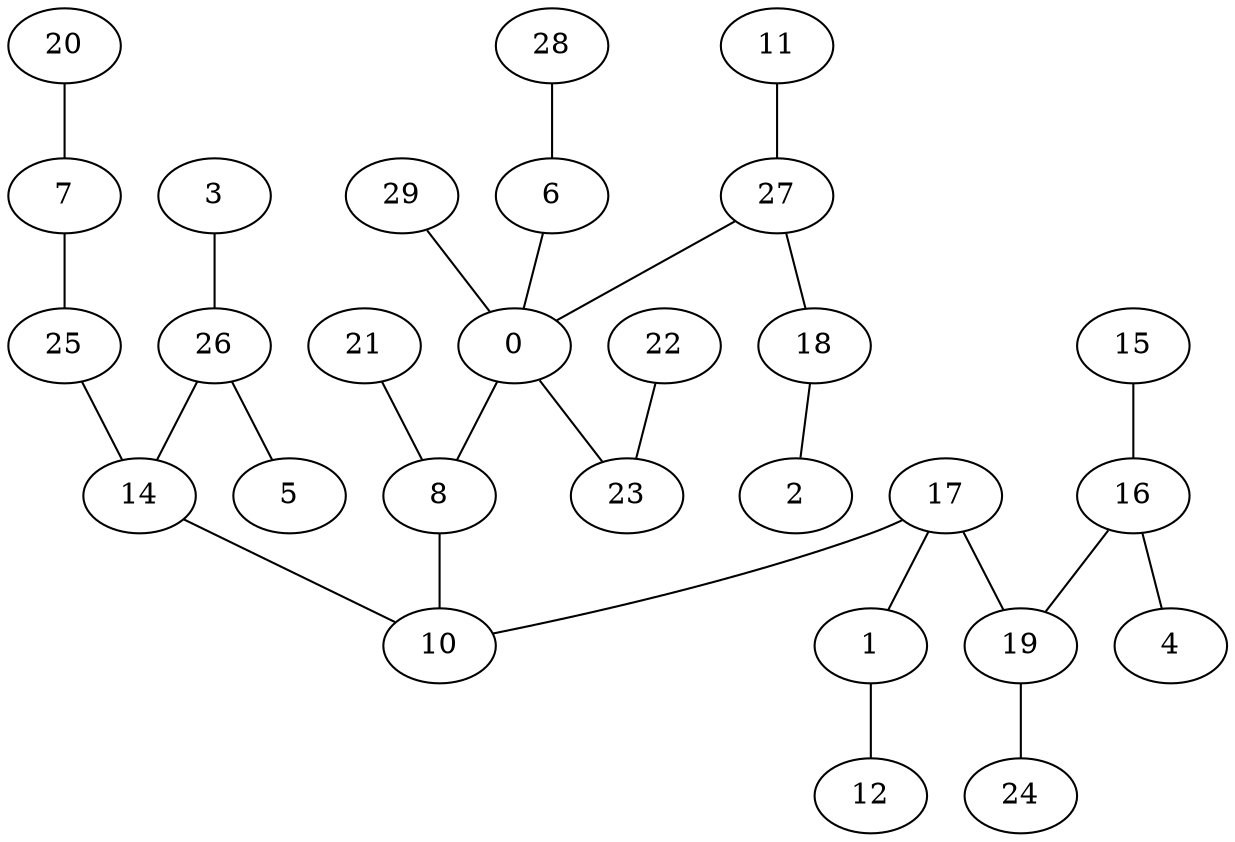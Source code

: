 graph G {
  17;
  1;
  11;
  27;
  25;
  14;
  18;
  15;
  16;
  29;
  0;
  8;
  10;
  20;
  7;
  22;
  23;
  21;
  26;
  5;
  3;
  12;
  19;
  2;
  4;
  6;
  24;
  28;
   17 -- 1;
   11 -- 27;
   25 -- 14;
   27 -- 18;
   15 -- 16;
   29 -- 0;
   0 -- 8;
   17 -- 10;
   20 -- 7;
   22 -- 23;
   21 -- 8;
   26 -- 5;
   3 -- 26;
   1 -- 12;
   0 -- 23;
   17 -- 19;
   26 -- 14;
   16 -- 19;
   8 -- 10;
   14 -- 10;
   18 -- 2;
   16 -- 4;
   7 -- 25;
   27 -- 0;
   6 -- 0;
   19 -- 24;
   28 -- 6;
}
